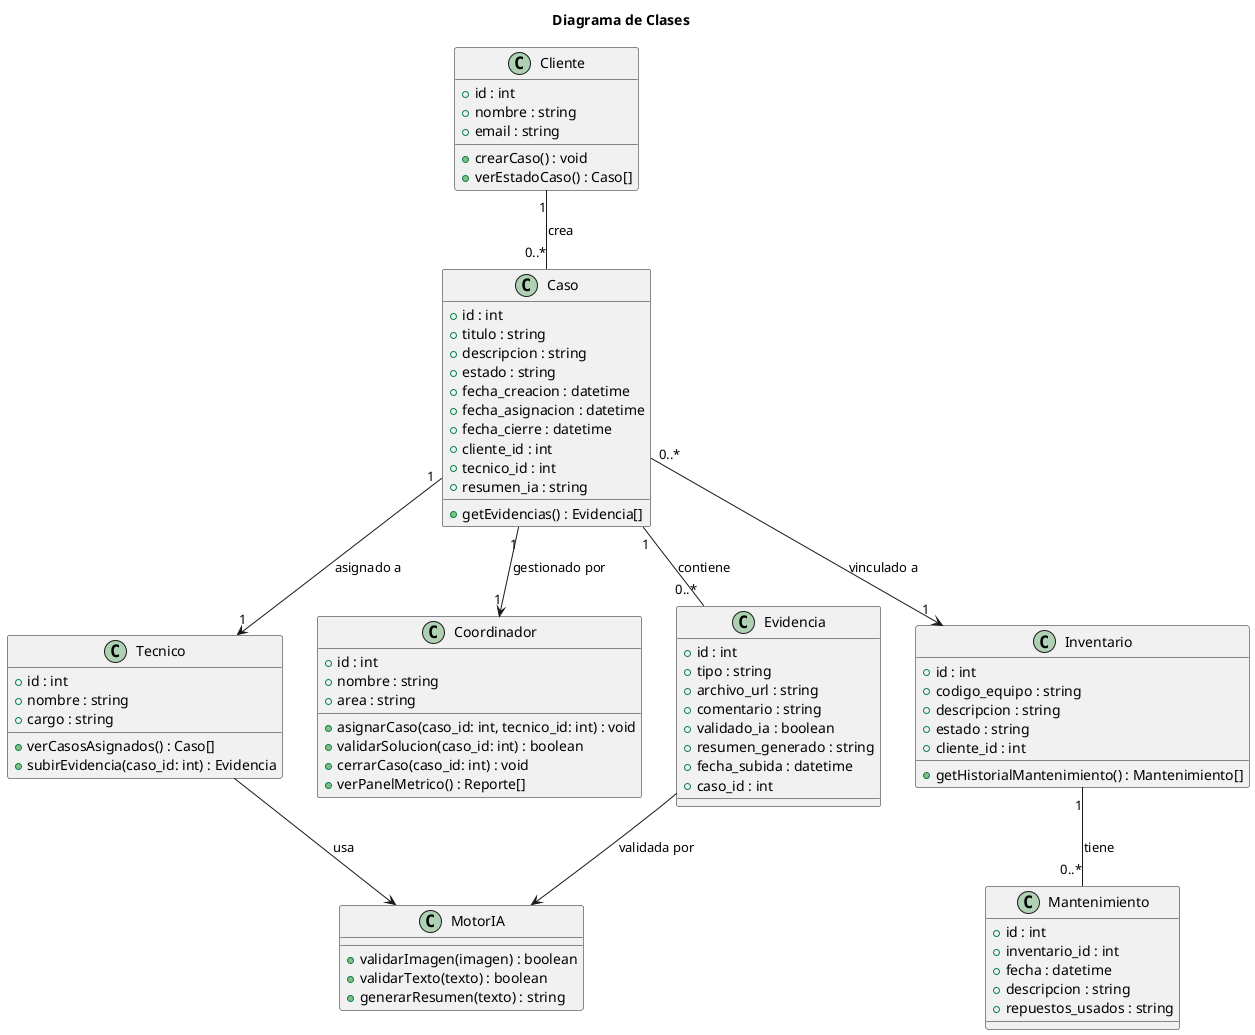 @startuml clases_soporte_tecnico
title Diagrama de Clases 

' Actores principales
class Cliente {
  +id : int
  +nombre : string
  +email : string
  +crearCaso() : void
  +verEstadoCaso() : Caso[]
}

class Tecnico {
  +id : int
  +nombre : string
  +cargo : string
  +verCasosAsignados() : Caso[]
  +subirEvidencia(caso_id: int) : Evidencia
}

class Coordinador {
  +id : int
  +nombre : string
  +area : string
  +asignarCaso(caso_id: int, tecnico_id: int) : void
  +validarSolucion(caso_id: int) : boolean
  +cerrarCaso(caso_id: int) : void
  +verPanelMetrico() : Reporte[]
}

' Entidades principales
class Caso {
  +id : int
  +titulo : string
  +descripcion : string
  +estado : string
  +fecha_creacion : datetime
  +fecha_asignacion : datetime
  +fecha_cierre : datetime
  +cliente_id : int
  +tecnico_id : int
  +resumen_ia : string
  +getEvidencias() : Evidencia[]
}

class Evidencia {
  +id : int
  +tipo : string
  +archivo_url : string
  +comentario : string
  +validado_ia : boolean
  +resumen_generado : string
  +fecha_subida : datetime
  +caso_id : int
}

class Inventario {
  +id : int
  +codigo_equipo : string
  +descripcion : string
  +estado : string
  +cliente_id : int
  +getHistorialMantenimiento() : Mantenimiento[]
}

class Mantenimiento {
  +id : int
  +inventario_id : int
  +fecha : datetime
  +descripcion : string
  +repuestos_usados : string
}

' Motor de inteligencia artificial
class MotorIA {
  +validarImagen(imagen) : boolean
  +validarTexto(texto) : boolean
  +generarResumen(texto) : string
}

' Relación entre clases
Cliente "1" -- "0..*" Caso : crea
Caso "1" -- "0..*" Evidencia : contiene
Caso "1" --> "1" Tecnico : asignado a
Caso "1" --> "1" Coordinador : gestionado por
Caso "0..*" --> "1" Inventario : vinculado a
Inventario "1" -- "0..*" Mantenimiento : tiene
Tecnico --> MotorIA : usa
Evidencia --> MotorIA : validada por

@enduml
